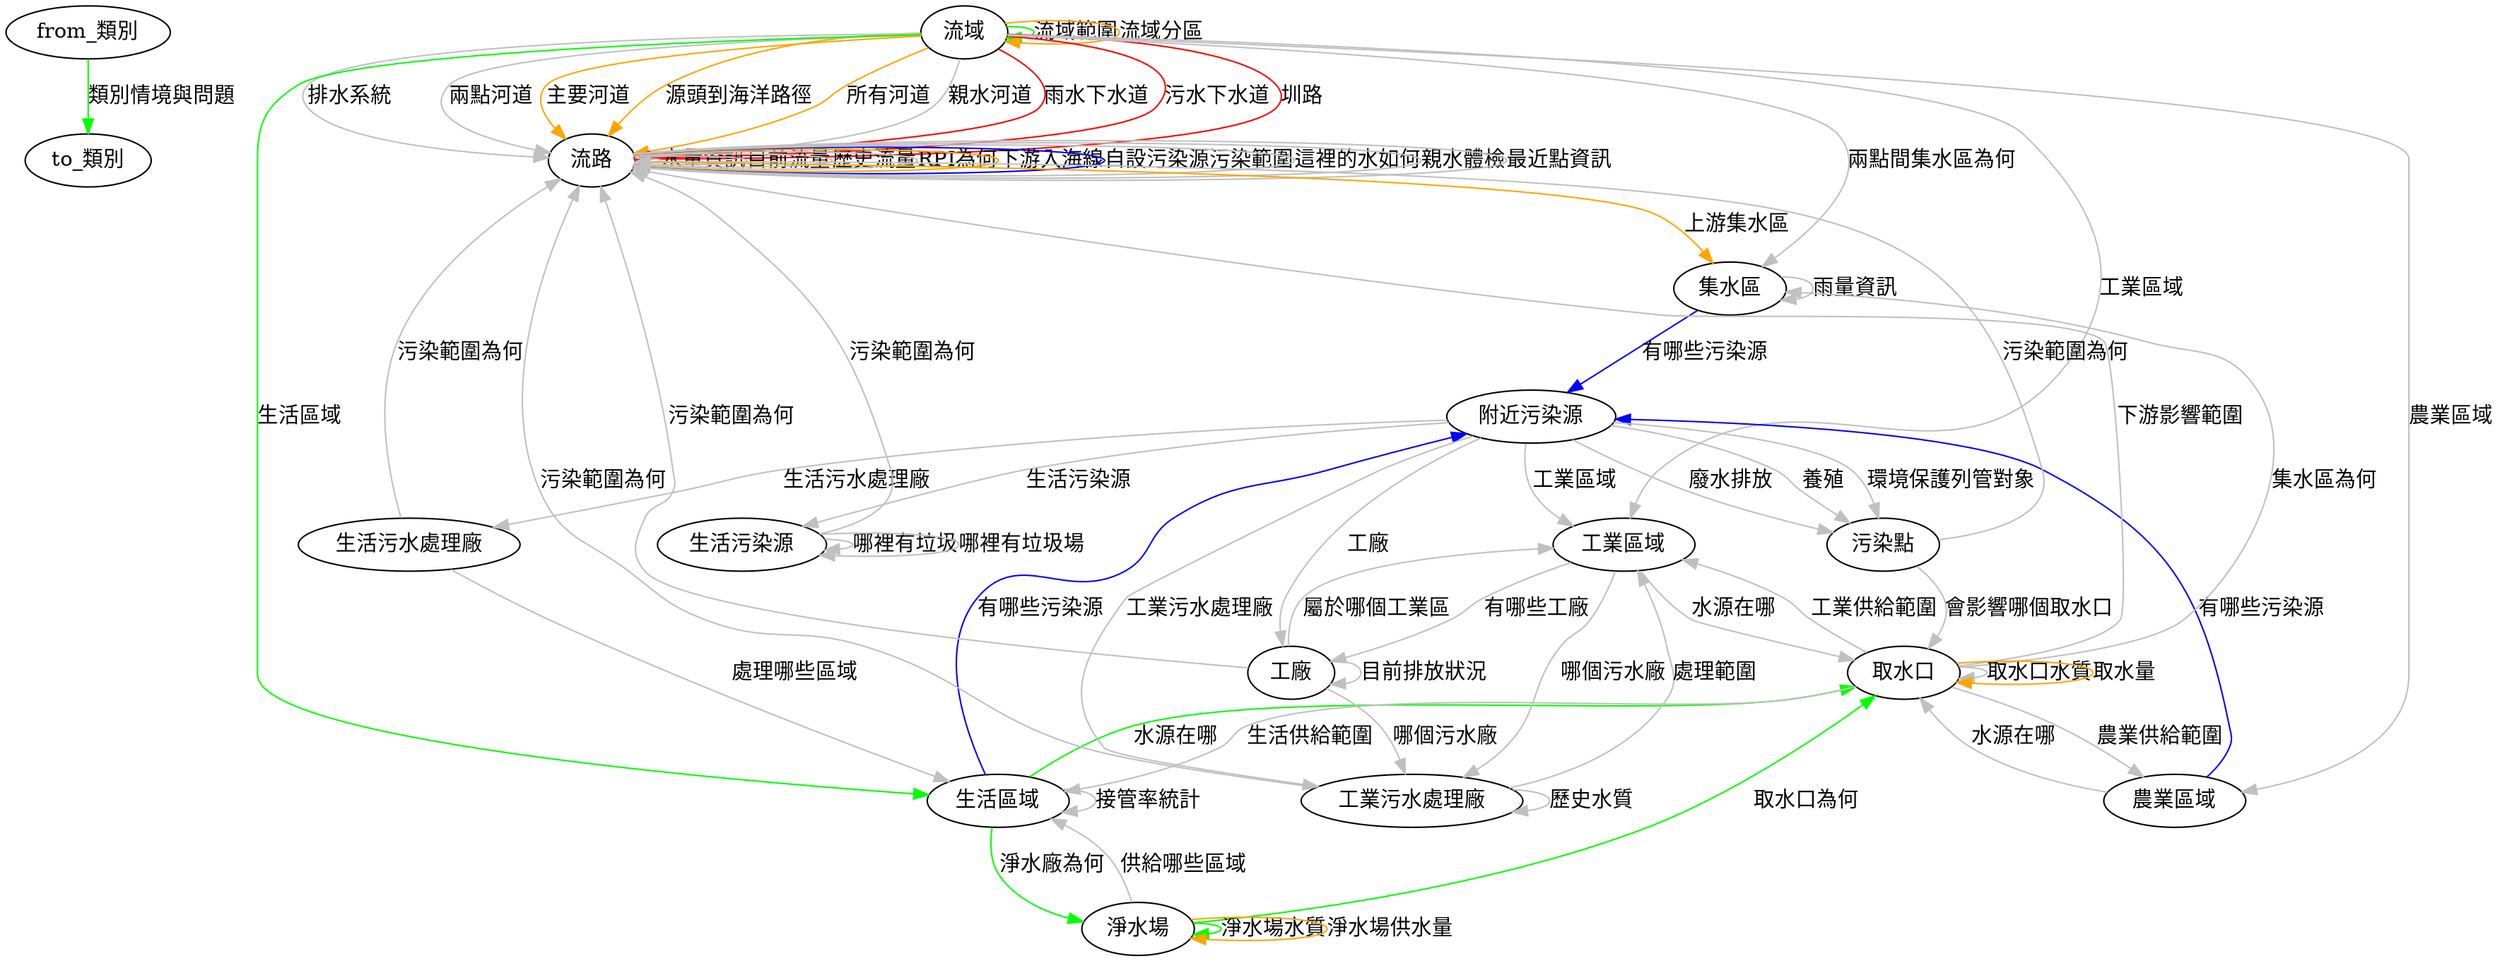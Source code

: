 digraph G {
	"from_類別"->"to_類別"[label="類別情境與問題",color="green",style=""]
	"流域"->"流域"[label="流域範圍",color="green",style=""]
	"流域"->"流路"[label="主要河道",color="orange",style=""]
	"流域"->"流路"[label="源頭到海洋路徑",color="orange",style=""]
	"流域"->"流路"[label="所有河道",color="orange",style=""]
	"流域"->"流路"[label="親水河道",color="gray",style=""]
	"流域"->"生活區域"[label="生活區域",color="green",style=""]
	"流域"->"農業區域"[label="農業區域",color="gray",style=""]
	"流域"->"工業區域"[label="工業區域",color="gray",style=""]
	"流域"->"流路"[label="雨水下水道",color="red",style=""]
	"流域"->"流路"[label="污水下水道",color="red",style=""]
	"流域"->"流域"[label="流域分區",color="orange",style=""]
	"流域"->"流路"[label="圳路",color="red",style=""]
	"流域"->"流路"[label="排水系統",color="gray",style=""]
	"流域"->"流路"[label="兩點河道",color="gray",style=""]
	"流域"->"集水區"[label="兩點間集水區為何",color="gray",style=""]
	"流路"->"流路"[label="水量資訊",color="gray",style=""]
	"流路"->"流路"[label="目前流量",color="gray",style=""]
	"流路"->"流路"[label="歷史流量",color="gray",style=""]
	"流路"->"流路"[label="RPI為何",color="gray",style=""]
	"流路"->"集水區"[label="上游集水區",color="orange",style=""]
	"流路"->"流路"[label="下游入海線",color="orange",style=""]
	"流路"->"流路"[label="自設污染源污染範圍",color="blue",style=""]
	"流路"->"流路"[label="這裡的水如何",color="gray",style=""]
	"流路"->"流路"[label="親水體檢",color="gray",style=""]
	"流路"->"流路"[label="最近點資訊",color="gray",style=""]
	"生活區域"->"取水口"[label="水源在哪",color="green",style=""]
	"生活區域"->"生活區域"[label="接管率統計",color="gray",style=""]
	"生活區域"->"淨水場"[label="淨水廠為何",color="green",style=""]
	"生活區域"->"附近污染源"[label="有哪些污染源",color="blue",style=""]
	"農業區域"->"取水口"[label="水源在哪",color="gray",style=""]
	"農業區域"->"附近污染源"[label="有哪些污染源",color="blue",style=""]
	"取水口"->"流路"[label="下游影響範圍",color="gray",style=""]
	"取水口"->"取水口"[label="取水口水質",color="gray",style=""]
	"取水口"->"取水口"[label="取水量",color="orange",style=""]
	"取水口"->"集水區"[label="集水區為何",color="gray",style=""]
	"取水口"->"生活區域"[label="生活供給範圍",color="gray",style=""]
	"取水口"->"農業區域"[label="農業供給範圍",color="gray",style=""]
	"取水口"->"工業區域"[label="工業供給範圍",color="gray",style=""]
	"淨水場"->"生活區域"[label="供給哪些區域",color="gray",style=""]
	"淨水場"->"取水口"[label="取水口為何",color="green",style=""]
	"淨水場"->"淨水場"[label="淨水場水質",color="green",style=""]
	"淨水場"->"淨水場"[label="淨水場供水量",color="orange",style=""]
	"集水區"->"附近污染源"[label="有哪些污染源",color="blue",style=""]
	"集水區"->"集水區"[label="雨量資訊",color="gray",style=""]
	"附近污染源"->"工廠"[label="工廠",color="gray",style=""]
	"附近污染源"->"工業區域"[label="工業區域",color="gray",style=""]
	"附近污染源"->"生活污染源"[label="生活污染源",color="gray",style=""]
	"附近污染源"->"工業污水處理廠"[label="工業污水處理廠",color="gray",style=""]
	"附近污染源"->"生活污水處理廠"[label="生活污水處理廠",color="gray",style=""]
	"附近污染源"->"污染點"[label="環境保護列管對象",color="gray",style=""]
	"附近污染源"->"污染點"[label="廢水排放",color="gray",style=""]
	"附近污染源"->"污染點"[label="養殖",color="gray",style=""]
	"工廠"->"工廠"[label="目前排放狀況",color="gray",style=""]
	"工廠"->"流路"[label="污染範圍為何",color="gray",style=""]
	"工廠"->"工業污水處理廠"[label="哪個污水廠",color="gray",style=""]
	"工廠"->"工業區域"[label="屬於哪個工業區",color="gray",style=""]
	"工業區域"->"工業污水處理廠"[label="哪個污水廠",color="gray",style=""]
	"工業區域"->"工廠"[label="有哪些工廠",color="gray",style=""]
	"工業區域"->"取水口"[label="水源在哪",color="gray",style=""]
	"生活污染源"->"流路"[label="污染範圍為何",color="gray",style=""]
	"生活污染源"->"生活污染源"[label="哪裡有垃圾",color="gray",style=""]
	"生活污染源"->"生活污染源"[label="哪裡有垃圾場",color="gray",style=""]
	"工業污水處理廠"->"流路"[label="污染範圍為何",color="gray",style=""]
	"工業污水處理廠"->"工業區域"[label="處理範圍",color="gray",style=""]
	"工業污水處理廠"->"工業污水處理廠"[label="歷史水質",color="gray",style=""]
	"生活污水處理廠"->"流路"[label="污染範圍為何",color="gray",style=""]
	"生活污水處理廠"->"生活區域"[label="處理哪些區域",color="gray",style=""]
	"污染點"->"流路"[label="污染範圍為何",color="gray",style=""]
	"污染點"->"取水口"[label="會影響哪個取水口",color="gray",style=""]
}
